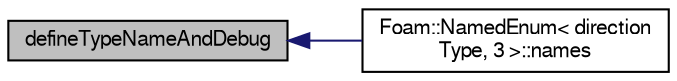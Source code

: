 digraph "defineTypeNameAndDebug"
{
  bgcolor="transparent";
  edge [fontname="FreeSans",fontsize="10",labelfontname="FreeSans",labelfontsize="10"];
  node [fontname="FreeSans",fontsize="10",shape=record];
  rankdir="LR";
  Node210 [label="defineTypeNameAndDebug",height=0.2,width=0.4,color="black", fillcolor="grey75", style="filled", fontcolor="black"];
  Node210 -> Node211 [dir="back",color="midnightblue",fontsize="10",style="solid",fontname="FreeSans"];
  Node211 [label="Foam::NamedEnum\< direction\lType, 3 \>::names",height=0.2,width=0.4,color="black",URL="$a25998.html#a7350da3a0edd92cd11e6c479c9967dc8"];
}
